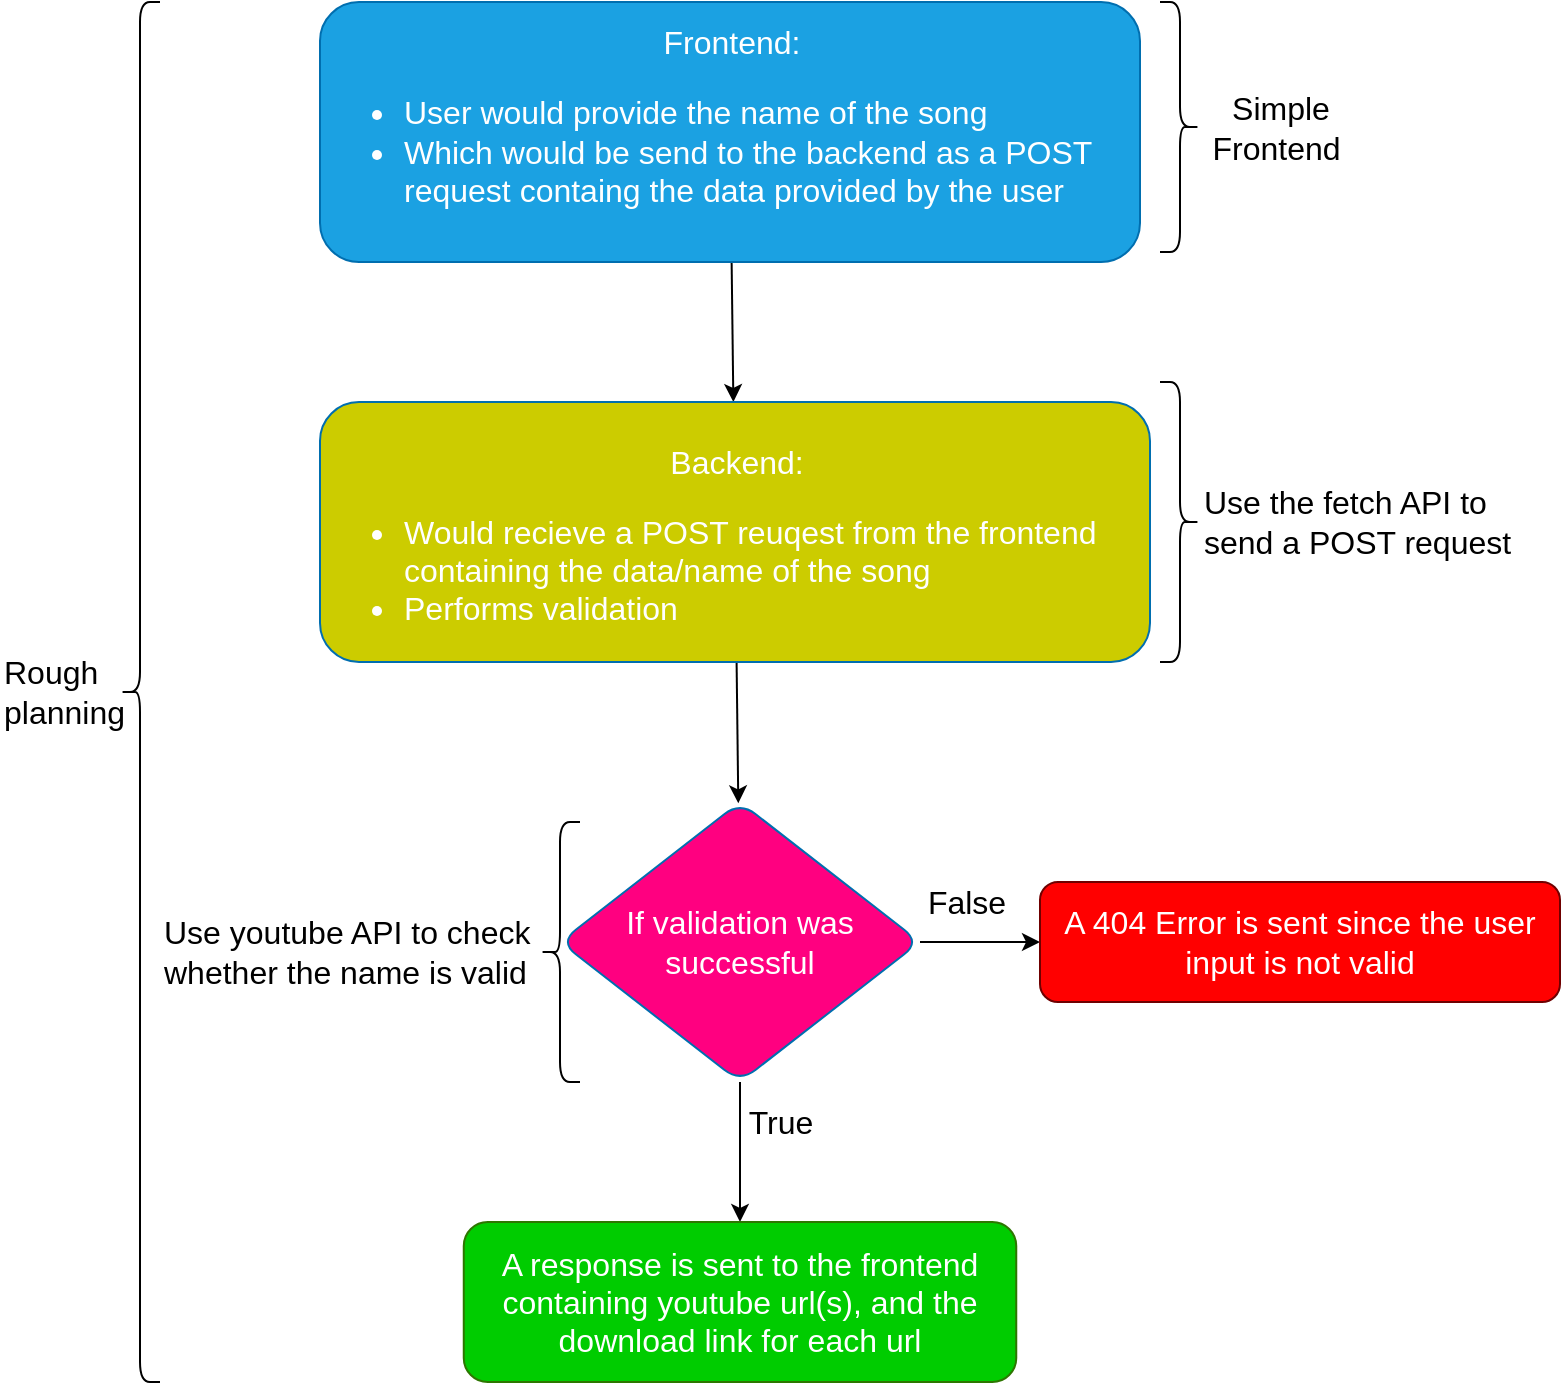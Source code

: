 <mxfile>
    <diagram id="e5_rDQPrlVu6uV2F2w6Q" name="Page-1">
        <mxGraphModel dx="1887" dy="478" grid="1" gridSize="10" guides="1" tooltips="1" connect="1" arrows="1" fold="1" page="1" pageScale="1" pageWidth="827" pageHeight="1169" math="0" shadow="0">
            <root>
                <mxCell id="0"/>
                <mxCell id="1" parent="0"/>
                <mxCell id="8" value="" style="edgeStyle=none;html=1;fontSize=16;" parent="1" source="2" target="6" edge="1">
                    <mxGeometry relative="1" as="geometry"/>
                </mxCell>
                <mxCell id="2" value="&lt;div style=&quot;text-align: center&quot;&gt;&lt;span style=&quot;font-size: 16px&quot;&gt;Frontend:&lt;/span&gt;&lt;/div&gt;&lt;span style=&quot;font-size: 16px&quot;&gt;&lt;ul&gt;&lt;li&gt;&lt;span style=&quot;font-size: 16px&quot;&gt;User would provide the name of the song&lt;/span&gt;&lt;/li&gt;&lt;li&gt;Which would be send to the backend as a POST request containg the data provided by the user&lt;/li&gt;&lt;/ul&gt;&lt;/span&gt;" style="rounded=1;whiteSpace=wrap;html=1;align=left;fillColor=#1ba1e2;fontColor=#ffffff;strokeColor=#006EAF;" parent="1" vertex="1">
                    <mxGeometry x="-643" y="240" width="410" height="130" as="geometry"/>
                </mxCell>
                <mxCell id="10" value="" style="edgeStyle=none;html=1;fontSize=16;rounded=1;" parent="1" source="6" target="9" edge="1">
                    <mxGeometry relative="1" as="geometry"/>
                </mxCell>
                <mxCell id="6" value="&lt;font style=&quot;font-size: 16px&quot;&gt;&lt;br&gt;&lt;div style=&quot;text-align: center&quot;&gt;&lt;span&gt;Backend:&lt;/span&gt;&lt;/div&gt;&lt;ul&gt;&lt;li&gt;&lt;font style=&quot;font-size: 16px&quot;&gt;Would recieve a POST reuqest from the frontend containing the data/name of the song&lt;/font&gt;&lt;/li&gt;&lt;li&gt;&lt;font style=&quot;font-size: 16px&quot;&gt;Performs validation&lt;/font&gt;&lt;/li&gt;&lt;/ul&gt;&lt;/font&gt;" style="rounded=1;whiteSpace=wrap;html=1;align=left;fillColor=#CCCC00;fontColor=#ffffff;strokeColor=#006EAF;" parent="1" vertex="1">
                    <mxGeometry x="-643" y="440" width="415" height="130" as="geometry"/>
                </mxCell>
                <mxCell id="14" value="" style="edgeStyle=none;html=1;fontSize=16;" parent="1" source="9" target="13" edge="1">
                    <mxGeometry relative="1" as="geometry"/>
                </mxCell>
                <mxCell id="18" value="" style="edgeStyle=none;html=1;fontSize=16;" parent="1" source="9" target="17" edge="1">
                    <mxGeometry relative="1" as="geometry"/>
                </mxCell>
                <mxCell id="9" value="&lt;font style=&quot;font-size: 16px&quot;&gt;If validation was successful&lt;/font&gt;" style="rhombus;whiteSpace=wrap;html=1;align=center;fillColor=#FF0080;strokeColor=#006EAF;fontColor=#ffffff;rounded=1;" parent="1" vertex="1">
                    <mxGeometry x="-523" y="640" width="180" height="140" as="geometry"/>
                </mxCell>
                <mxCell id="13" value="&lt;span style=&quot;font-size: 16px&quot;&gt;A response is sent to the frontend containing youtube url(s), and the download link for each url&lt;/span&gt;" style="whiteSpace=wrap;html=1;fillColor=#00CC00;strokeColor=#2D7600;fontColor=#ffffff;rounded=1;align=center;" parent="1" vertex="1">
                    <mxGeometry x="-571.12" y="850" width="276.25" height="80" as="geometry"/>
                </mxCell>
                <mxCell id="15" value="True" style="text;html=1;align=center;verticalAlign=middle;resizable=0;points=[];autosize=1;strokeColor=none;fillColor=none;fontSize=16;" parent="1" vertex="1">
                    <mxGeometry x="-438" y="790" width="50" height="20" as="geometry"/>
                </mxCell>
                <mxCell id="16" value="False" style="text;html=1;align=center;verticalAlign=middle;resizable=0;points=[];autosize=1;strokeColor=none;fillColor=none;fontSize=16;" parent="1" vertex="1">
                    <mxGeometry x="-344.87" y="680" width="50" height="20" as="geometry"/>
                </mxCell>
                <mxCell id="17" value="&lt;font style=&quot;font-size: 16px&quot;&gt;A 404 Error is sent since the user input is not valid&lt;/font&gt;" style="whiteSpace=wrap;html=1;fillColor=#FF0000;strokeColor=#6F0000;fontColor=#ffffff;rounded=1;" parent="1" vertex="1">
                    <mxGeometry x="-283" y="680" width="260" height="60" as="geometry"/>
                </mxCell>
                <mxCell id="19" value="" style="shape=curlyBracket;whiteSpace=wrap;html=1;rounded=1;fontSize=16;fillColor=#FF0080;" parent="1" vertex="1">
                    <mxGeometry x="-743" y="240" width="20" height="690" as="geometry"/>
                </mxCell>
                <mxCell id="20" value="Rough &lt;br&gt;planning" style="text;html=1;align=left;verticalAlign=middle;resizable=0;points=[];autosize=1;strokeColor=none;fillColor=none;fontSize=16;" parent="1" vertex="1">
                    <mxGeometry x="-803" y="565" width="80" height="40" as="geometry"/>
                </mxCell>
                <mxCell id="21" value="" style="shape=curlyBracket;whiteSpace=wrap;html=1;rounded=1;flipH=1;fontSize=16;fillColor=#FF0080;" parent="1" vertex="1">
                    <mxGeometry x="-223" y="240" width="20" height="125" as="geometry"/>
                </mxCell>
                <mxCell id="22" value="Simple&lt;br&gt;Frontend&amp;nbsp;" style="text;html=1;align=center;verticalAlign=middle;resizable=0;points=[];autosize=1;strokeColor=none;fillColor=none;fontSize=16;" parent="1" vertex="1">
                    <mxGeometry x="-203" y="282.5" width="80" height="40" as="geometry"/>
                </mxCell>
                <mxCell id="23" value="" style="shape=curlyBracket;whiteSpace=wrap;html=1;rounded=1;flipH=1;fontSize=16;fillColor=#FF0080;rotation=-180;" parent="1" vertex="1">
                    <mxGeometry x="-533" y="650" width="20" height="130" as="geometry"/>
                </mxCell>
                <mxCell id="24" value="&lt;span&gt;Use youtube API to&amp;nbsp;&lt;/span&gt;&lt;span&gt;check &lt;br&gt;whether the name is valid&lt;/span&gt;" style="text;html=1;align=left;verticalAlign=middle;resizable=0;points=[];autosize=1;strokeColor=none;fillColor=none;fontSize=16;" parent="1" vertex="1">
                    <mxGeometry x="-723" y="695" width="200" height="40" as="geometry"/>
                </mxCell>
                <mxCell id="29" value="" style="shape=curlyBracket;whiteSpace=wrap;html=1;rounded=1;flipH=1;fontSize=16;fillColor=#FF0080;rotation=0;" parent="1" vertex="1">
                    <mxGeometry x="-223" y="430" width="20" height="140" as="geometry"/>
                </mxCell>
                <mxCell id="30" value="&lt;font style=&quot;font-size: 16px&quot;&gt;Use the fetch API to &lt;br&gt;send a POST request&lt;/font&gt;" style="text;html=1;align=left;verticalAlign=middle;resizable=0;points=[];autosize=1;strokeColor=none;fillColor=none;" parent="1" vertex="1">
                    <mxGeometry x="-203" y="480" width="170" height="40" as="geometry"/>
                </mxCell>
            </root>
        </mxGraphModel>
    </diagram>
</mxfile>

